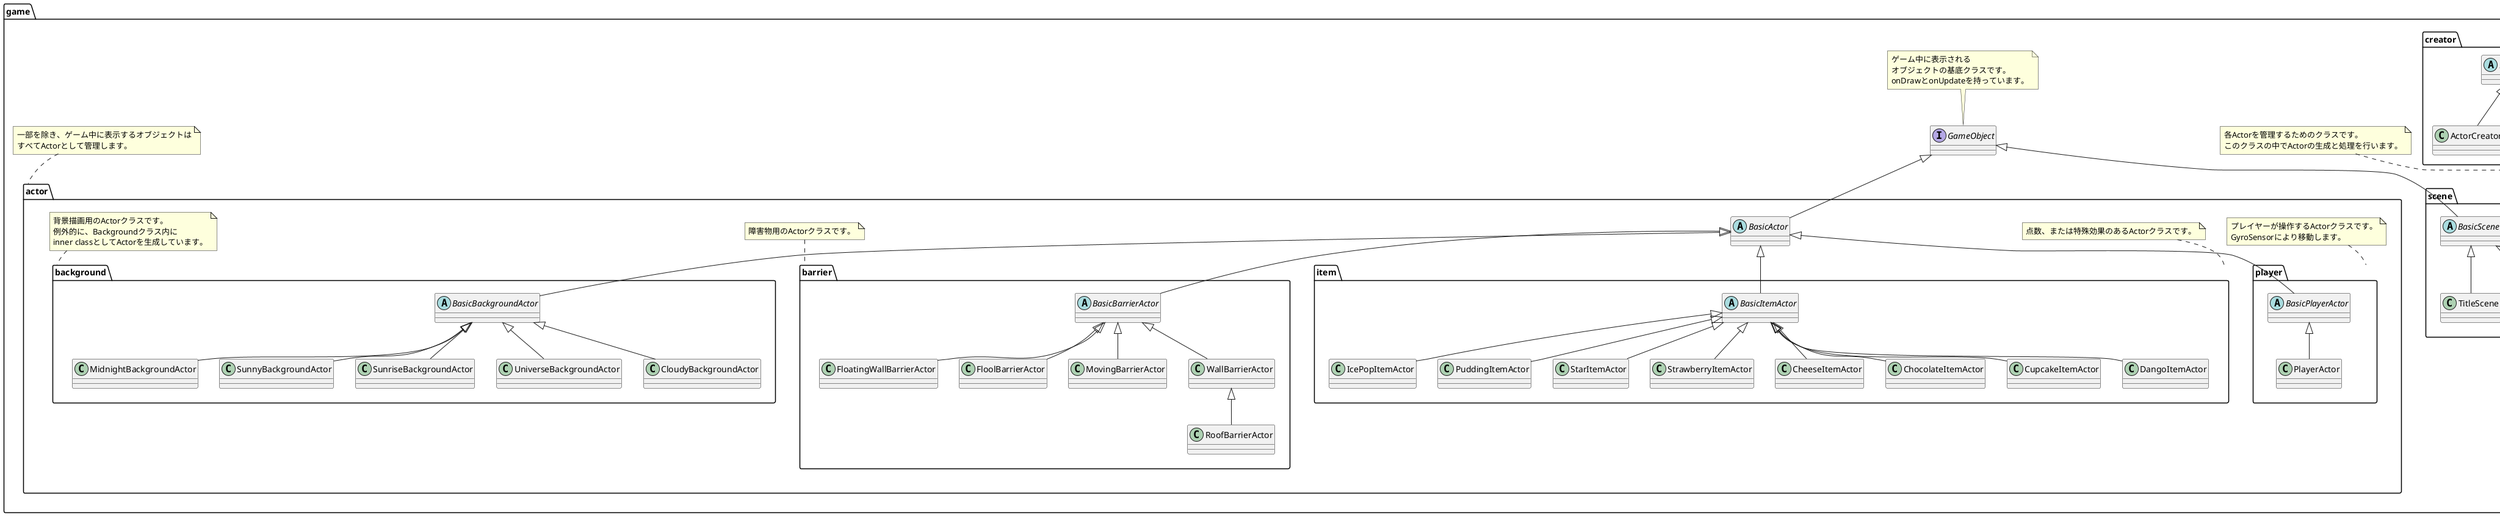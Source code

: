 @startuml

package "game" {
  interface GameObject
  note top of GameObject
  ゲーム中に表示される
  オブジェクトの基底クラスです。
  onDrawとonUpdateを持っています。
  end note

  package "scene" {
    abstract BasicScene
    GameObject <|-- BasicScene
    BasicScene <|-- TitleScene
    BasicScene <|-- GameScne
  }
  note top of scene
    各Actorを管理するためのクラスです。
    このクラスの中でActorの生成と処理を行います。
  end note

  package "actor" {
    abstract BasicActor
    GameObject <|-- BasicActor

    package "player" {
      abstract BasicPlayerActor
      BasicActor <|-- BasicPlayerActor
      BasicPlayerActor <|-- PlayerActor
    }
    note top of player
      プレイヤーが操作するActorクラスです。
      GyroSensorにより移動します。
    end note

    package "item" {
      abstract BasicItemActor
      BasicActor <|-- BasicItemActor
      BasicItemActor <|-- CheeseItemActor
      BasicItemActor <|-- ChocolateItemActor
      BasicItemActor <|-- CupcakeItemActor
      BasicItemActor <|-- DangoItemActor
      BasicItemActor <|-- IcePopItemActor
      BasicItemActor <|-- PuddingItemActor
      BasicItemActor <|-- StarItemActor
      BasicItemActor <|-- StrawberryItemActor
    }
    note top of item
      点数、または特殊効果のあるActorクラスです。
    end note

    package "barrier" {
      abstract BasicBarrierActor
      BasicActor <|-- BasicBarrierActor
      BasicBarrierActor <|-- FloatingWallBarrierActor
      BasicBarrierActor <|-- FloolBarrierActor
      BasicBarrierActor <|-- MovingBarrierActor
      BasicBarrierActor <|-- WallBarrierActor
      WallBarrierActor <|-- RoofBarrierActor
    }
    note top of barrier
      障害物用のActorクラスです。
    end note

    package "background" {
      abstract BasicBackgroundActor
      BasicActor <|-- BasicBackgroundActor
      BasicBackgroundActor <|-- CloudyBackgroundActor
      BasicBackgroundActor <|-- MidnightBackgroundActor
      BasicBackgroundActor <|-- SunnyBackgroundActor
      BasicBackgroundActor <|-- SunriseBackgroundActor
      BasicBackgroundActor <|-- UniverseBackgroundActor
    }
    note top of background
      背景描画用のActorクラスです。
      例外的に、Backgroundクラス内に
      inner classとしてActorを生成しています。
    end note

 }

  note top of actor
    一部を除き、ゲーム中に表示するオブジェクトは
    すべてActorとして管理します。
  end note

  package "creator" {
    abstract BasicCreator
    BasicCreator <|-- ActorCreator
    BasicCreator <|-- SceneCreator
  }

}
@enduml